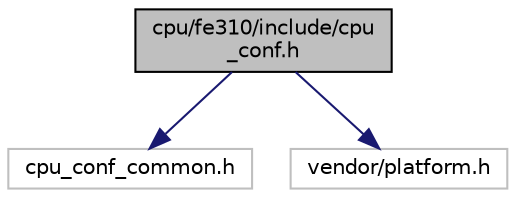 digraph "cpu/fe310/include/cpu_conf.h"
{
 // LATEX_PDF_SIZE
  edge [fontname="Helvetica",fontsize="10",labelfontname="Helvetica",labelfontsize="10"];
  node [fontname="Helvetica",fontsize="10",shape=record];
  Node1 [label="cpu/fe310/include/cpu\l_conf.h",height=0.2,width=0.4,color="black", fillcolor="grey75", style="filled", fontcolor="black",tooltip="CPU specific configuration options."];
  Node1 -> Node2 [color="midnightblue",fontsize="10",style="solid",fontname="Helvetica"];
  Node2 [label="cpu_conf_common.h",height=0.2,width=0.4,color="grey75", fillcolor="white", style="filled",tooltip=" "];
  Node1 -> Node3 [color="midnightblue",fontsize="10",style="solid",fontname="Helvetica"];
  Node3 [label="vendor/platform.h",height=0.2,width=0.4,color="grey75", fillcolor="white", style="filled",tooltip=" "];
}
